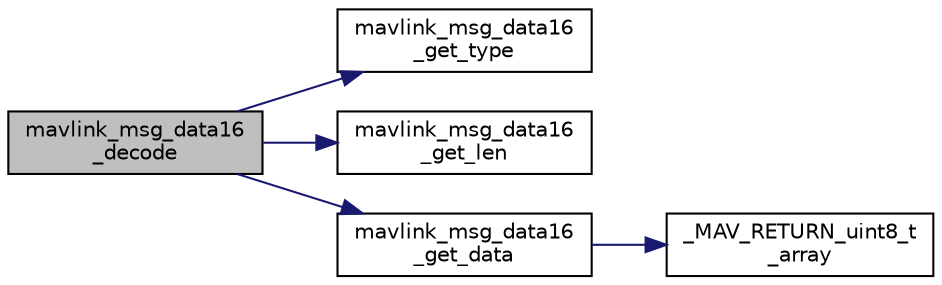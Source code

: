 digraph "mavlink_msg_data16_decode"
{
 // INTERACTIVE_SVG=YES
  edge [fontname="Helvetica",fontsize="10",labelfontname="Helvetica",labelfontsize="10"];
  node [fontname="Helvetica",fontsize="10",shape=record];
  rankdir="LR";
  Node1 [label="mavlink_msg_data16\l_decode",height=0.2,width=0.4,color="black", fillcolor="grey75", style="filled" fontcolor="black"];
  Node1 -> Node2 [color="midnightblue",fontsize="10",style="solid",fontname="Helvetica"];
  Node2 [label="mavlink_msg_data16\l_get_type",height=0.2,width=0.4,color="black", fillcolor="white", style="filled",URL="$mavlink__msg__data16_8h.html#aa1f47c3f0244e9feaed0bc9df065057f",tooltip="Send a data16 message. "];
  Node1 -> Node3 [color="midnightblue",fontsize="10",style="solid",fontname="Helvetica"];
  Node3 [label="mavlink_msg_data16\l_get_len",height=0.2,width=0.4,color="black", fillcolor="white", style="filled",URL="$mavlink__msg__data16_8h.html#a053e7dfeecb2454ac50b3771284339de",tooltip="Get field len from data16 message. "];
  Node1 -> Node4 [color="midnightblue",fontsize="10",style="solid",fontname="Helvetica"];
  Node4 [label="mavlink_msg_data16\l_get_data",height=0.2,width=0.4,color="black", fillcolor="white", style="filled",URL="$mavlink__msg__data16_8h.html#a8edf3995092ef99f907bc322c5812f5a",tooltip="Get field data from data16 message. "];
  Node4 -> Node5 [color="midnightblue",fontsize="10",style="solid",fontname="Helvetica"];
  Node5 [label="_MAV_RETURN_uint8_t\l_array",height=0.2,width=0.4,color="black", fillcolor="white", style="filled",URL="$v0_89_2protocol_8h.html#a0577ed5da38b4eed5472e27dc94026c3"];
}

